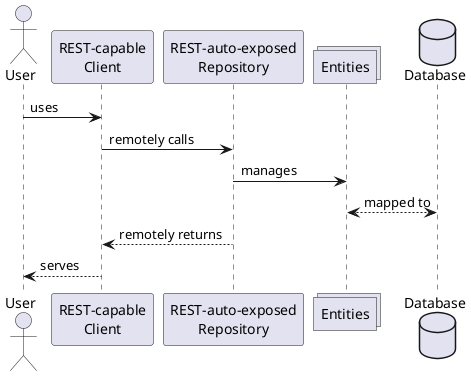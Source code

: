 @startuml SequenceDiagram
actor User as U
participant "REST-capable\nClient" as RCC
participant "REST-auto-exposed\nRepository" as R
collections Entities as E
database Database as DB
U -> RCC : uses
RCC -> R : remotely calls
R -> E : manages
E <--> DB : mapped to
R --> RCC : remotely returns
RCC --> U : serves
@enduml